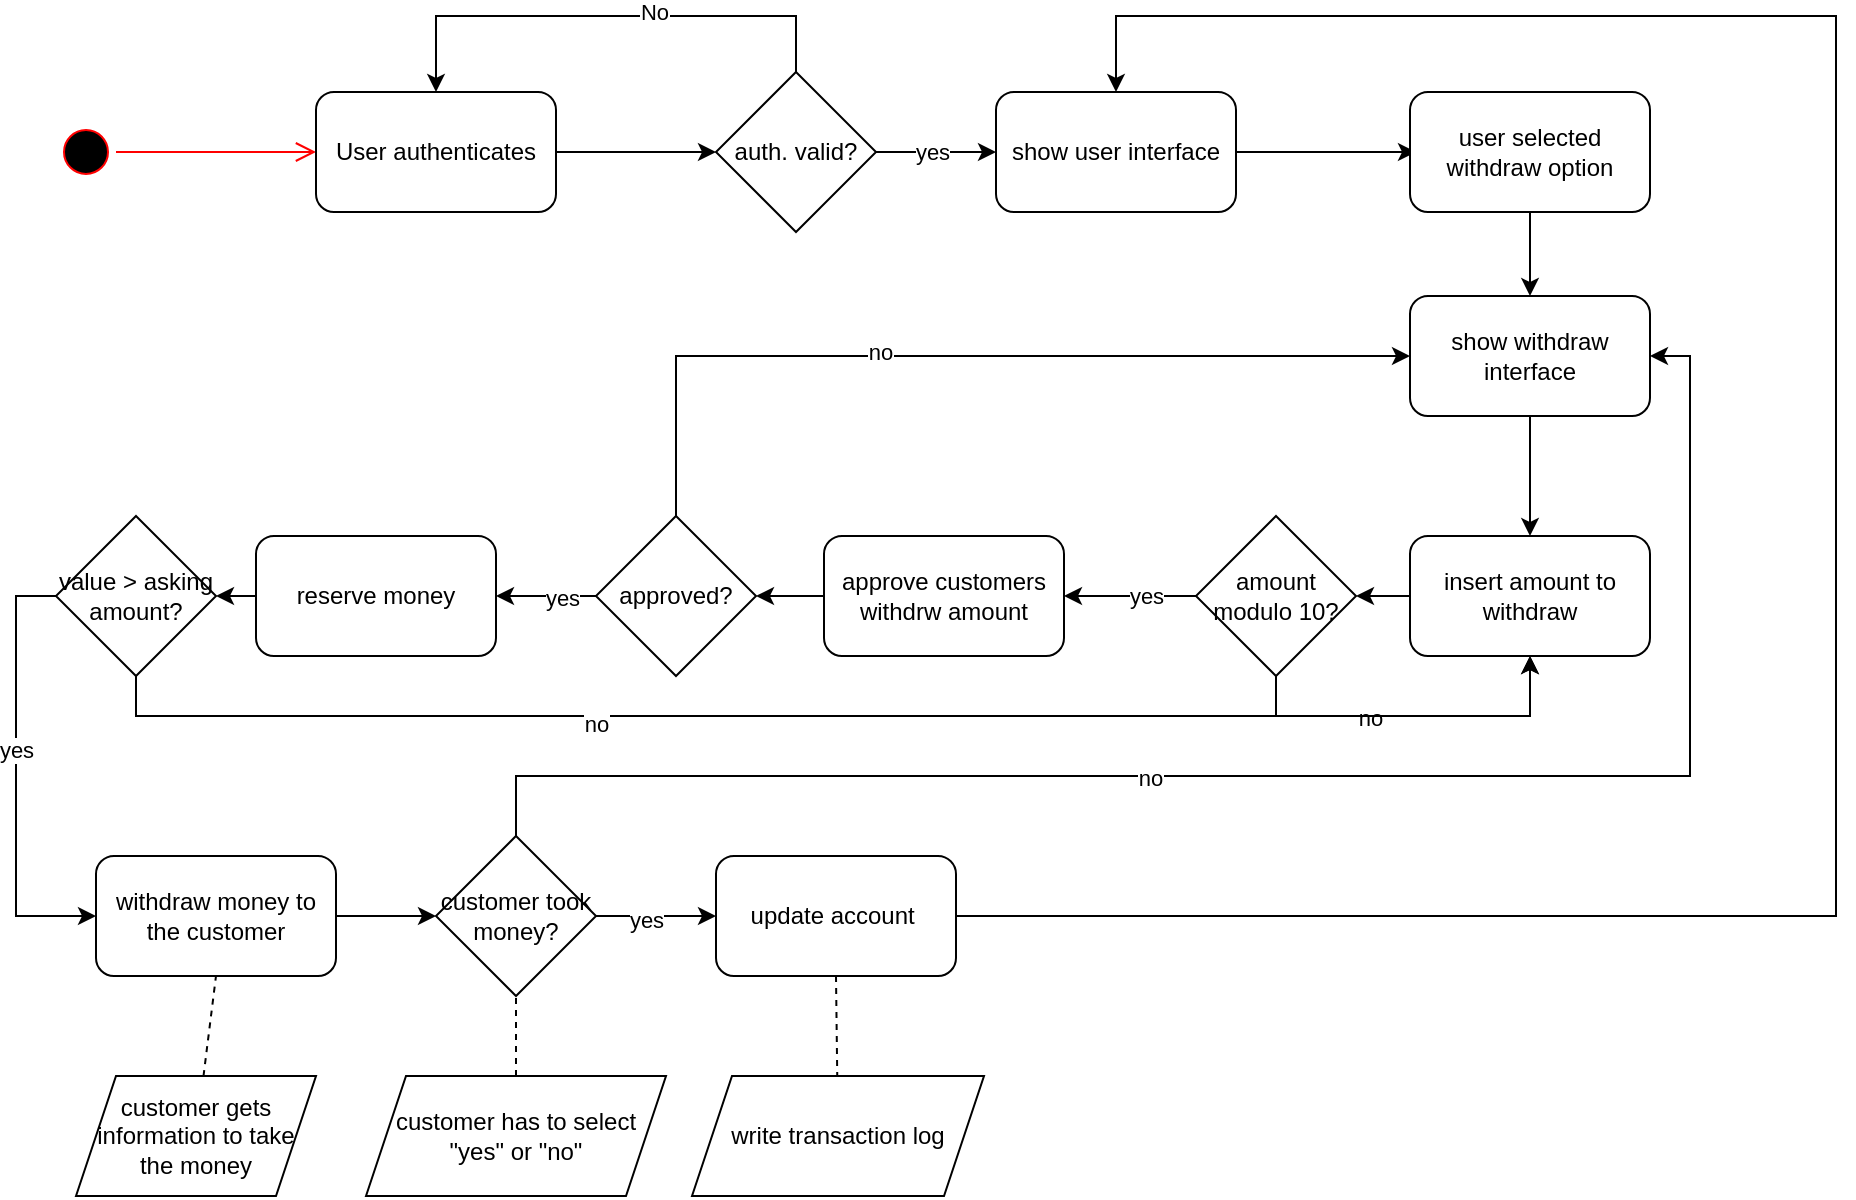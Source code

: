 <mxfile version="22.1.18" type="device">
  <diagram id="C5RBs43oDa-KdzZeNtuy" name="Page-1">
    <mxGraphModel dx="1518" dy="1900" grid="1" gridSize="10" guides="1" tooltips="1" connect="1" arrows="1" fold="1" page="1" pageScale="1" pageWidth="827" pageHeight="1169" math="0" shadow="0">
      <root>
        <mxCell id="WIyWlLk6GJQsqaUBKTNV-0" />
        <mxCell id="WIyWlLk6GJQsqaUBKTNV-1" parent="WIyWlLk6GJQsqaUBKTNV-0" />
        <mxCell id="9GDKxs4A73w5jLk5scy1-5" value="" style="ellipse;html=1;shape=startState;fillColor=#000000;strokeColor=#ff0000;" vertex="1" parent="WIyWlLk6GJQsqaUBKTNV-1">
          <mxGeometry x="30" y="33" width="30" height="30" as="geometry" />
        </mxCell>
        <mxCell id="9GDKxs4A73w5jLk5scy1-6" value="" style="edgeStyle=orthogonalEdgeStyle;html=1;verticalAlign=bottom;endArrow=open;endSize=8;strokeColor=#ff0000;rounded=0;" edge="1" source="9GDKxs4A73w5jLk5scy1-5" parent="WIyWlLk6GJQsqaUBKTNV-1">
          <mxGeometry relative="1" as="geometry">
            <mxPoint x="160" y="48" as="targetPoint" />
          </mxGeometry>
        </mxCell>
        <mxCell id="9GDKxs4A73w5jLk5scy1-13" style="edgeStyle=orthogonalEdgeStyle;rounded=0;orthogonalLoop=1;jettySize=auto;html=1;exitX=1;exitY=0.5;exitDx=0;exitDy=0;entryX=0;entryY=0.5;entryDx=0;entryDy=0;" edge="1" parent="WIyWlLk6GJQsqaUBKTNV-1" source="9GDKxs4A73w5jLk5scy1-10" target="9GDKxs4A73w5jLk5scy1-11">
          <mxGeometry relative="1" as="geometry" />
        </mxCell>
        <mxCell id="9GDKxs4A73w5jLk5scy1-10" value="User authenticates" style="rounded=1;whiteSpace=wrap;html=1;" vertex="1" parent="WIyWlLk6GJQsqaUBKTNV-1">
          <mxGeometry x="160" y="18" width="120" height="60" as="geometry" />
        </mxCell>
        <mxCell id="9GDKxs4A73w5jLk5scy1-16" style="edgeStyle=orthogonalEdgeStyle;rounded=0;orthogonalLoop=1;jettySize=auto;html=1;exitX=0.5;exitY=0;exitDx=0;exitDy=0;entryX=0.5;entryY=0;entryDx=0;entryDy=0;" edge="1" parent="WIyWlLk6GJQsqaUBKTNV-1" source="9GDKxs4A73w5jLk5scy1-11" target="9GDKxs4A73w5jLk5scy1-10">
          <mxGeometry relative="1" as="geometry">
            <Array as="points">
              <mxPoint x="400" y="-20" />
              <mxPoint x="220" y="-20" />
            </Array>
          </mxGeometry>
        </mxCell>
        <mxCell id="9GDKxs4A73w5jLk5scy1-18" value="No" style="edgeLabel;html=1;align=center;verticalAlign=middle;resizable=0;points=[];" vertex="1" connectable="0" parent="9GDKxs4A73w5jLk5scy1-16">
          <mxGeometry x="-0.191" y="-2" relative="1" as="geometry">
            <mxPoint as="offset" />
          </mxGeometry>
        </mxCell>
        <mxCell id="9GDKxs4A73w5jLk5scy1-19" style="edgeStyle=orthogonalEdgeStyle;rounded=0;orthogonalLoop=1;jettySize=auto;html=1;exitX=1;exitY=0.5;exitDx=0;exitDy=0;entryX=0;entryY=0.5;entryDx=0;entryDy=0;" edge="1" parent="WIyWlLk6GJQsqaUBKTNV-1" source="9GDKxs4A73w5jLk5scy1-11" target="9GDKxs4A73w5jLk5scy1-14">
          <mxGeometry relative="1" as="geometry" />
        </mxCell>
        <mxCell id="9GDKxs4A73w5jLk5scy1-20" value="yes" style="edgeLabel;html=1;align=center;verticalAlign=middle;resizable=0;points=[];" vertex="1" connectable="0" parent="9GDKxs4A73w5jLk5scy1-19">
          <mxGeometry x="-0.067" relative="1" as="geometry">
            <mxPoint as="offset" />
          </mxGeometry>
        </mxCell>
        <mxCell id="9GDKxs4A73w5jLk5scy1-11" value="auth. valid?" style="rhombus;whiteSpace=wrap;html=1;" vertex="1" parent="WIyWlLk6GJQsqaUBKTNV-1">
          <mxGeometry x="360" y="8" width="80" height="80" as="geometry" />
        </mxCell>
        <mxCell id="9GDKxs4A73w5jLk5scy1-23" style="edgeStyle=orthogonalEdgeStyle;rounded=0;orthogonalLoop=1;jettySize=auto;html=1;exitX=1;exitY=0.5;exitDx=0;exitDy=0;entryX=0;entryY=0.5;entryDx=0;entryDy=0;" edge="1" parent="WIyWlLk6GJQsqaUBKTNV-1" source="9GDKxs4A73w5jLk5scy1-14">
          <mxGeometry relative="1" as="geometry">
            <mxPoint x="710" y="48" as="targetPoint" />
          </mxGeometry>
        </mxCell>
        <mxCell id="9GDKxs4A73w5jLk5scy1-14" value="show user interface" style="rounded=1;whiteSpace=wrap;html=1;" vertex="1" parent="WIyWlLk6GJQsqaUBKTNV-1">
          <mxGeometry x="500" y="18" width="120" height="60" as="geometry" />
        </mxCell>
        <mxCell id="9GDKxs4A73w5jLk5scy1-27" style="edgeStyle=orthogonalEdgeStyle;rounded=0;orthogonalLoop=1;jettySize=auto;html=1;exitX=0.5;exitY=1;exitDx=0;exitDy=0;" edge="1" parent="WIyWlLk6GJQsqaUBKTNV-1" source="9GDKxs4A73w5jLk5scy1-24" target="9GDKxs4A73w5jLk5scy1-26">
          <mxGeometry relative="1" as="geometry" />
        </mxCell>
        <mxCell id="9GDKxs4A73w5jLk5scy1-24" value="user selected withdraw option" style="rounded=1;whiteSpace=wrap;html=1;" vertex="1" parent="WIyWlLk6GJQsqaUBKTNV-1">
          <mxGeometry x="707" y="18" width="120" height="60" as="geometry" />
        </mxCell>
        <mxCell id="9GDKxs4A73w5jLk5scy1-31" style="edgeStyle=orthogonalEdgeStyle;rounded=0;orthogonalLoop=1;jettySize=auto;html=1;exitX=0.5;exitY=1;exitDx=0;exitDy=0;entryX=0.5;entryY=1;entryDx=0;entryDy=0;" edge="1" parent="WIyWlLk6GJQsqaUBKTNV-1" source="9GDKxs4A73w5jLk5scy1-25" target="9GDKxs4A73w5jLk5scy1-28">
          <mxGeometry relative="1" as="geometry" />
        </mxCell>
        <mxCell id="9GDKxs4A73w5jLk5scy1-32" value="no" style="edgeLabel;html=1;align=center;verticalAlign=middle;resizable=0;points=[];" vertex="1" connectable="0" parent="9GDKxs4A73w5jLk5scy1-31">
          <mxGeometry x="-0.248" y="-1" relative="1" as="geometry">
            <mxPoint as="offset" />
          </mxGeometry>
        </mxCell>
        <mxCell id="9GDKxs4A73w5jLk5scy1-43" style="edgeStyle=orthogonalEdgeStyle;rounded=0;orthogonalLoop=1;jettySize=auto;html=1;exitX=0;exitY=0.5;exitDx=0;exitDy=0;entryX=1;entryY=0.5;entryDx=0;entryDy=0;" edge="1" parent="WIyWlLk6GJQsqaUBKTNV-1" source="9GDKxs4A73w5jLk5scy1-53" target="9GDKxs4A73w5jLk5scy1-40">
          <mxGeometry relative="1" as="geometry" />
        </mxCell>
        <mxCell id="9GDKxs4A73w5jLk5scy1-62" value="yes" style="edgeLabel;html=1;align=center;verticalAlign=middle;resizable=0;points=[];" vertex="1" connectable="0" parent="9GDKxs4A73w5jLk5scy1-43">
          <mxGeometry x="-0.32" y="1" relative="1" as="geometry">
            <mxPoint as="offset" />
          </mxGeometry>
        </mxCell>
        <mxCell id="9GDKxs4A73w5jLk5scy1-25" value="amount modulo 10?" style="rhombus;whiteSpace=wrap;html=1;" vertex="1" parent="WIyWlLk6GJQsqaUBKTNV-1">
          <mxGeometry x="600" y="230" width="80" height="80" as="geometry" />
        </mxCell>
        <mxCell id="9GDKxs4A73w5jLk5scy1-56" style="edgeStyle=orthogonalEdgeStyle;rounded=0;orthogonalLoop=1;jettySize=auto;html=1;exitX=0.5;exitY=1;exitDx=0;exitDy=0;entryX=0.5;entryY=0;entryDx=0;entryDy=0;" edge="1" parent="WIyWlLk6GJQsqaUBKTNV-1" source="9GDKxs4A73w5jLk5scy1-26" target="9GDKxs4A73w5jLk5scy1-28">
          <mxGeometry relative="1" as="geometry" />
        </mxCell>
        <mxCell id="9GDKxs4A73w5jLk5scy1-26" value="show withdraw interface" style="rounded=1;whiteSpace=wrap;html=1;" vertex="1" parent="WIyWlLk6GJQsqaUBKTNV-1">
          <mxGeometry x="707" y="120" width="120" height="60" as="geometry" />
        </mxCell>
        <mxCell id="9GDKxs4A73w5jLk5scy1-30" style="edgeStyle=orthogonalEdgeStyle;rounded=0;orthogonalLoop=1;jettySize=auto;html=1;exitX=0;exitY=0.5;exitDx=0;exitDy=0;entryX=1;entryY=0.5;entryDx=0;entryDy=0;" edge="1" parent="WIyWlLk6GJQsqaUBKTNV-1" source="9GDKxs4A73w5jLk5scy1-28" target="9GDKxs4A73w5jLk5scy1-25">
          <mxGeometry relative="1" as="geometry" />
        </mxCell>
        <mxCell id="9GDKxs4A73w5jLk5scy1-28" value="insert amount to withdraw" style="rounded=1;whiteSpace=wrap;html=1;" vertex="1" parent="WIyWlLk6GJQsqaUBKTNV-1">
          <mxGeometry x="707" y="240" width="120" height="60" as="geometry" />
        </mxCell>
        <mxCell id="9GDKxs4A73w5jLk5scy1-34" style="edgeStyle=orthogonalEdgeStyle;rounded=0;orthogonalLoop=1;jettySize=auto;html=1;exitX=0.5;exitY=1;exitDx=0;exitDy=0;entryX=0.5;entryY=1;entryDx=0;entryDy=0;" edge="1" parent="WIyWlLk6GJQsqaUBKTNV-1" source="9GDKxs4A73w5jLk5scy1-33" target="9GDKxs4A73w5jLk5scy1-28">
          <mxGeometry relative="1" as="geometry" />
        </mxCell>
        <mxCell id="9GDKxs4A73w5jLk5scy1-46" value="no" style="edgeLabel;html=1;align=center;verticalAlign=middle;resizable=0;points=[];" vertex="1" connectable="0" parent="9GDKxs4A73w5jLk5scy1-34">
          <mxGeometry x="-0.331" y="-4" relative="1" as="geometry">
            <mxPoint as="offset" />
          </mxGeometry>
        </mxCell>
        <mxCell id="9GDKxs4A73w5jLk5scy1-48" style="edgeStyle=orthogonalEdgeStyle;rounded=0;orthogonalLoop=1;jettySize=auto;html=1;exitX=0;exitY=0.5;exitDx=0;exitDy=0;entryX=0;entryY=0.5;entryDx=0;entryDy=0;" edge="1" parent="WIyWlLk6GJQsqaUBKTNV-1" source="9GDKxs4A73w5jLk5scy1-33" target="9GDKxs4A73w5jLk5scy1-47">
          <mxGeometry relative="1" as="geometry" />
        </mxCell>
        <mxCell id="9GDKxs4A73w5jLk5scy1-49" value="yes" style="edgeLabel;html=1;align=center;verticalAlign=middle;resizable=0;points=[];" vertex="1" connectable="0" parent="9GDKxs4A73w5jLk5scy1-48">
          <mxGeometry x="-0.124" relative="1" as="geometry">
            <mxPoint as="offset" />
          </mxGeometry>
        </mxCell>
        <mxCell id="9GDKxs4A73w5jLk5scy1-33" value="value &amp;gt; asking amount?" style="rhombus;whiteSpace=wrap;html=1;" vertex="1" parent="WIyWlLk6GJQsqaUBKTNV-1">
          <mxGeometry x="30" y="230" width="80" height="80" as="geometry" />
        </mxCell>
        <mxCell id="9GDKxs4A73w5jLk5scy1-44" style="edgeStyle=orthogonalEdgeStyle;rounded=0;orthogonalLoop=1;jettySize=auto;html=1;exitX=0;exitY=0.5;exitDx=0;exitDy=0;entryX=1;entryY=0.5;entryDx=0;entryDy=0;" edge="1" parent="WIyWlLk6GJQsqaUBKTNV-1" source="9GDKxs4A73w5jLk5scy1-40" target="9GDKxs4A73w5jLk5scy1-33">
          <mxGeometry relative="1" as="geometry" />
        </mxCell>
        <mxCell id="9GDKxs4A73w5jLk5scy1-40" value="reserve money" style="rounded=1;whiteSpace=wrap;html=1;" vertex="1" parent="WIyWlLk6GJQsqaUBKTNV-1">
          <mxGeometry x="130" y="240" width="120" height="60" as="geometry" />
        </mxCell>
        <mxCell id="9GDKxs4A73w5jLk5scy1-67" style="edgeStyle=orthogonalEdgeStyle;rounded=0;orthogonalLoop=1;jettySize=auto;html=1;exitX=1;exitY=0.5;exitDx=0;exitDy=0;entryX=0;entryY=0.5;entryDx=0;entryDy=0;" edge="1" parent="WIyWlLk6GJQsqaUBKTNV-1" source="9GDKxs4A73w5jLk5scy1-47" target="9GDKxs4A73w5jLk5scy1-66">
          <mxGeometry relative="1" as="geometry" />
        </mxCell>
        <mxCell id="9GDKxs4A73w5jLk5scy1-47" value="withdraw money to the customer" style="rounded=1;whiteSpace=wrap;html=1;" vertex="1" parent="WIyWlLk6GJQsqaUBKTNV-1">
          <mxGeometry x="50" y="400" width="120" height="60" as="geometry" />
        </mxCell>
        <mxCell id="9GDKxs4A73w5jLk5scy1-54" value="" style="edgeStyle=orthogonalEdgeStyle;rounded=0;orthogonalLoop=1;jettySize=auto;html=1;exitX=0;exitY=0.5;exitDx=0;exitDy=0;entryX=1;entryY=0.5;entryDx=0;entryDy=0;" edge="1" parent="WIyWlLk6GJQsqaUBKTNV-1" source="9GDKxs4A73w5jLk5scy1-57" target="9GDKxs4A73w5jLk5scy1-53">
          <mxGeometry relative="1" as="geometry">
            <mxPoint x="470" y="270" as="sourcePoint" />
            <mxPoint x="290" y="270" as="targetPoint" />
          </mxGeometry>
        </mxCell>
        <mxCell id="9GDKxs4A73w5jLk5scy1-60" style="edgeStyle=orthogonalEdgeStyle;rounded=0;orthogonalLoop=1;jettySize=auto;html=1;exitX=0.5;exitY=0;exitDx=0;exitDy=0;entryX=0;entryY=0.5;entryDx=0;entryDy=0;" edge="1" parent="WIyWlLk6GJQsqaUBKTNV-1" source="9GDKxs4A73w5jLk5scy1-53" target="9GDKxs4A73w5jLk5scy1-26">
          <mxGeometry relative="1" as="geometry" />
        </mxCell>
        <mxCell id="9GDKxs4A73w5jLk5scy1-61" value="no" style="edgeLabel;html=1;align=center;verticalAlign=middle;resizable=0;points=[];" vertex="1" connectable="0" parent="9GDKxs4A73w5jLk5scy1-60">
          <mxGeometry x="-0.187" y="2" relative="1" as="geometry">
            <mxPoint as="offset" />
          </mxGeometry>
        </mxCell>
        <mxCell id="9GDKxs4A73w5jLk5scy1-53" value="approved?" style="rhombus;whiteSpace=wrap;html=1;" vertex="1" parent="WIyWlLk6GJQsqaUBKTNV-1">
          <mxGeometry x="300" y="230" width="80" height="80" as="geometry" />
        </mxCell>
        <mxCell id="9GDKxs4A73w5jLk5scy1-58" value="" style="edgeStyle=orthogonalEdgeStyle;rounded=0;orthogonalLoop=1;jettySize=auto;html=1;exitX=0;exitY=0.5;exitDx=0;exitDy=0;entryX=1;entryY=0.5;entryDx=0;entryDy=0;" edge="1" parent="WIyWlLk6GJQsqaUBKTNV-1" source="9GDKxs4A73w5jLk5scy1-25" target="9GDKxs4A73w5jLk5scy1-57">
          <mxGeometry relative="1" as="geometry">
            <mxPoint x="580" y="270" as="sourcePoint" />
            <mxPoint x="420" y="270" as="targetPoint" />
          </mxGeometry>
        </mxCell>
        <mxCell id="9GDKxs4A73w5jLk5scy1-59" value="yes" style="edgeLabel;html=1;align=center;verticalAlign=middle;resizable=0;points=[];" vertex="1" connectable="0" parent="9GDKxs4A73w5jLk5scy1-58">
          <mxGeometry x="-0.233" relative="1" as="geometry">
            <mxPoint as="offset" />
          </mxGeometry>
        </mxCell>
        <mxCell id="9GDKxs4A73w5jLk5scy1-57" value="approve customers withdrw amount" style="rounded=1;whiteSpace=wrap;html=1;" vertex="1" parent="WIyWlLk6GJQsqaUBKTNV-1">
          <mxGeometry x="414" y="240" width="120" height="60" as="geometry" />
        </mxCell>
        <mxCell id="9GDKxs4A73w5jLk5scy1-64" value="customer gets information to take the money" style="shape=parallelogram;perimeter=parallelogramPerimeter;whiteSpace=wrap;html=1;fixedSize=1;" vertex="1" parent="WIyWlLk6GJQsqaUBKTNV-1">
          <mxGeometry x="40" y="510" width="120" height="60" as="geometry" />
        </mxCell>
        <mxCell id="9GDKxs4A73w5jLk5scy1-65" value="" style="endArrow=none;dashed=1;html=1;rounded=0;entryX=0.5;entryY=1;entryDx=0;entryDy=0;" edge="1" parent="WIyWlLk6GJQsqaUBKTNV-1" source="9GDKxs4A73w5jLk5scy1-64" target="9GDKxs4A73w5jLk5scy1-47">
          <mxGeometry width="50" height="50" relative="1" as="geometry">
            <mxPoint x="430" y="560" as="sourcePoint" />
            <mxPoint x="480" y="510" as="targetPoint" />
          </mxGeometry>
        </mxCell>
        <mxCell id="9GDKxs4A73w5jLk5scy1-72" style="edgeStyle=orthogonalEdgeStyle;rounded=0;orthogonalLoop=1;jettySize=auto;html=1;exitX=0.5;exitY=0;exitDx=0;exitDy=0;entryX=1;entryY=0.5;entryDx=0;entryDy=0;" edge="1" parent="WIyWlLk6GJQsqaUBKTNV-1" source="9GDKxs4A73w5jLk5scy1-66" target="9GDKxs4A73w5jLk5scy1-26">
          <mxGeometry relative="1" as="geometry">
            <Array as="points">
              <mxPoint x="260" y="360" />
              <mxPoint x="847" y="360" />
              <mxPoint x="847" y="150" />
            </Array>
          </mxGeometry>
        </mxCell>
        <mxCell id="9GDKxs4A73w5jLk5scy1-73" value="no" style="edgeLabel;html=1;align=center;verticalAlign=middle;resizable=0;points=[];" vertex="1" connectable="0" parent="9GDKxs4A73w5jLk5scy1-72">
          <mxGeometry x="-0.181" y="-1" relative="1" as="geometry">
            <mxPoint as="offset" />
          </mxGeometry>
        </mxCell>
        <mxCell id="9GDKxs4A73w5jLk5scy1-75" style="edgeStyle=orthogonalEdgeStyle;rounded=0;orthogonalLoop=1;jettySize=auto;html=1;exitX=1;exitY=0.5;exitDx=0;exitDy=0;" edge="1" parent="WIyWlLk6GJQsqaUBKTNV-1" source="9GDKxs4A73w5jLk5scy1-66" target="9GDKxs4A73w5jLk5scy1-74">
          <mxGeometry relative="1" as="geometry" />
        </mxCell>
        <mxCell id="9GDKxs4A73w5jLk5scy1-76" value="yes" style="edgeLabel;html=1;align=center;verticalAlign=middle;resizable=0;points=[];" vertex="1" connectable="0" parent="9GDKxs4A73w5jLk5scy1-75">
          <mxGeometry x="-0.167" y="-2" relative="1" as="geometry">
            <mxPoint as="offset" />
          </mxGeometry>
        </mxCell>
        <mxCell id="9GDKxs4A73w5jLk5scy1-66" value="customer took money?" style="rhombus;whiteSpace=wrap;html=1;" vertex="1" parent="WIyWlLk6GJQsqaUBKTNV-1">
          <mxGeometry x="220" y="390" width="80" height="80" as="geometry" />
        </mxCell>
        <mxCell id="9GDKxs4A73w5jLk5scy1-69" value="customer has to select &quot;yes&quot; or &quot;no&quot;" style="shape=parallelogram;perimeter=parallelogramPerimeter;whiteSpace=wrap;html=1;fixedSize=1;" vertex="1" parent="WIyWlLk6GJQsqaUBKTNV-1">
          <mxGeometry x="185" y="510" width="150" height="60" as="geometry" />
        </mxCell>
        <mxCell id="9GDKxs4A73w5jLk5scy1-71" value="" style="endArrow=none;dashed=1;html=1;rounded=0;entryX=0.5;entryY=1;entryDx=0;entryDy=0;exitX=0.5;exitY=0;exitDx=0;exitDy=0;" edge="1" parent="WIyWlLk6GJQsqaUBKTNV-1" source="9GDKxs4A73w5jLk5scy1-69" target="9GDKxs4A73w5jLk5scy1-66">
          <mxGeometry width="50" height="50" relative="1" as="geometry">
            <mxPoint x="430" y="560" as="sourcePoint" />
            <mxPoint x="480" y="510" as="targetPoint" />
          </mxGeometry>
        </mxCell>
        <mxCell id="9GDKxs4A73w5jLk5scy1-81" style="edgeStyle=orthogonalEdgeStyle;rounded=0;orthogonalLoop=1;jettySize=auto;html=1;exitX=1;exitY=0.5;exitDx=0;exitDy=0;entryX=0.5;entryY=0;entryDx=0;entryDy=0;" edge="1" parent="WIyWlLk6GJQsqaUBKTNV-1" source="9GDKxs4A73w5jLk5scy1-74" target="9GDKxs4A73w5jLk5scy1-14">
          <mxGeometry relative="1" as="geometry">
            <Array as="points">
              <mxPoint x="920" y="430" />
              <mxPoint x="920" y="-20" />
              <mxPoint x="560" y="-20" />
            </Array>
          </mxGeometry>
        </mxCell>
        <mxCell id="9GDKxs4A73w5jLk5scy1-74" value="update account&amp;nbsp;" style="rounded=1;whiteSpace=wrap;html=1;" vertex="1" parent="WIyWlLk6GJQsqaUBKTNV-1">
          <mxGeometry x="360" y="400" width="120" height="60" as="geometry" />
        </mxCell>
        <mxCell id="9GDKxs4A73w5jLk5scy1-78" value="write transaction log" style="shape=parallelogram;perimeter=parallelogramPerimeter;whiteSpace=wrap;html=1;fixedSize=1;" vertex="1" parent="WIyWlLk6GJQsqaUBKTNV-1">
          <mxGeometry x="348" y="510" width="146" height="60" as="geometry" />
        </mxCell>
        <mxCell id="9GDKxs4A73w5jLk5scy1-79" value="" style="endArrow=none;dashed=1;html=1;rounded=0;exitX=0.5;exitY=1;exitDx=0;exitDy=0;" edge="1" parent="WIyWlLk6GJQsqaUBKTNV-1" source="9GDKxs4A73w5jLk5scy1-74" target="9GDKxs4A73w5jLk5scy1-78">
          <mxGeometry width="50" height="50" relative="1" as="geometry">
            <mxPoint x="430" y="360" as="sourcePoint" />
            <mxPoint x="480" y="310" as="targetPoint" />
          </mxGeometry>
        </mxCell>
      </root>
    </mxGraphModel>
  </diagram>
</mxfile>
